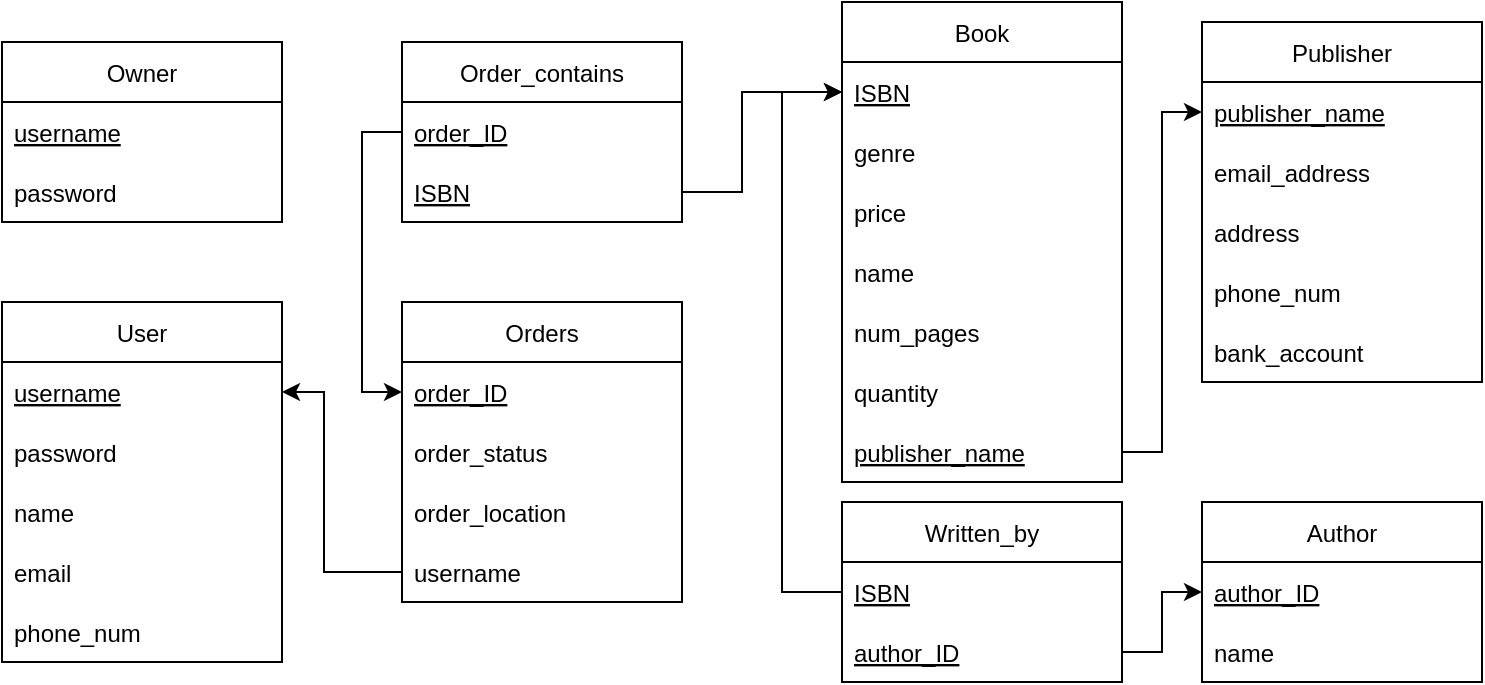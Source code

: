 <mxfile version="16.0.0" type="github">
  <diagram id="4dcQhyePsNyOAJ7MsxBL" name="Page-1">
    <mxGraphModel dx="2109" dy="519" grid="1" gridSize="10" guides="1" tooltips="1" connect="1" arrows="1" fold="1" page="1" pageScale="1" pageWidth="850" pageHeight="1100" math="0" shadow="0">
      <root>
        <mxCell id="0" />
        <mxCell id="1" parent="0" />
        <mxCell id="VHwmfllK9-3ZqzZavVw2-38" value="Author" style="swimlane;fontStyle=0;childLayout=stackLayout;horizontal=1;startSize=30;horizontalStack=0;resizeParent=1;resizeParentMax=0;resizeLast=0;collapsible=1;marginBottom=0;" parent="1" vertex="1">
          <mxGeometry x="460" y="320" width="140" height="90" as="geometry" />
        </mxCell>
        <mxCell id="VHwmfllK9-3ZqzZavVw2-39" value="author_ID" style="text;strokeColor=none;fillColor=none;align=left;verticalAlign=middle;spacingLeft=4;spacingRight=4;overflow=hidden;points=[[0,0.5],[1,0.5]];portConstraint=eastwest;rotatable=0;fontStyle=4" parent="VHwmfllK9-3ZqzZavVw2-38" vertex="1">
          <mxGeometry y="30" width="140" height="30" as="geometry" />
        </mxCell>
        <mxCell id="VHwmfllK9-3ZqzZavVw2-40" value="name" style="text;strokeColor=none;fillColor=none;align=left;verticalAlign=middle;spacingLeft=4;spacingRight=4;overflow=hidden;points=[[0,0.5],[1,0.5]];portConstraint=eastwest;rotatable=0;" parent="VHwmfllK9-3ZqzZavVw2-38" vertex="1">
          <mxGeometry y="60" width="140" height="30" as="geometry" />
        </mxCell>
        <mxCell id="VHwmfllK9-3ZqzZavVw2-42" value="Written_by" style="swimlane;fontStyle=0;childLayout=stackLayout;horizontal=1;startSize=30;horizontalStack=0;resizeParent=1;resizeParentMax=0;resizeLast=0;collapsible=1;marginBottom=0;" parent="1" vertex="1">
          <mxGeometry x="280" y="320" width="140" height="90" as="geometry" />
        </mxCell>
        <mxCell id="VHwmfllK9-3ZqzZavVw2-43" value="ISBN" style="text;strokeColor=none;fillColor=none;align=left;verticalAlign=middle;spacingLeft=4;spacingRight=4;overflow=hidden;points=[[0,0.5],[1,0.5]];portConstraint=eastwest;rotatable=0;fontStyle=4" parent="VHwmfllK9-3ZqzZavVw2-42" vertex="1">
          <mxGeometry y="30" width="140" height="30" as="geometry" />
        </mxCell>
        <mxCell id="VHwmfllK9-3ZqzZavVw2-44" value="author_ID" style="text;strokeColor=none;fillColor=none;align=left;verticalAlign=middle;spacingLeft=4;spacingRight=4;overflow=hidden;points=[[0,0.5],[1,0.5]];portConstraint=eastwest;rotatable=0;fontStyle=4" parent="VHwmfllK9-3ZqzZavVw2-42" vertex="1">
          <mxGeometry y="60" width="140" height="30" as="geometry" />
        </mxCell>
        <mxCell id="VHwmfllK9-3ZqzZavVw2-46" value="" style="edgeStyle=orthogonalEdgeStyle;rounded=0;orthogonalLoop=1;jettySize=auto;html=1;entryX=0;entryY=0.5;entryDx=0;entryDy=0;" parent="1" source="VHwmfllK9-3ZqzZavVw2-44" target="VHwmfllK9-3ZqzZavVw2-39" edge="1">
          <mxGeometry relative="1" as="geometry" />
        </mxCell>
        <mxCell id="VHwmfllK9-3ZqzZavVw2-47" value="Book" style="swimlane;fontStyle=0;childLayout=stackLayout;horizontal=1;startSize=30;horizontalStack=0;resizeParent=1;resizeParentMax=0;resizeLast=0;collapsible=1;marginBottom=0;" parent="1" vertex="1">
          <mxGeometry x="280" y="70" width="140" height="240" as="geometry" />
        </mxCell>
        <mxCell id="VHwmfllK9-3ZqzZavVw2-48" value="ISBN" style="text;strokeColor=none;fillColor=none;align=left;verticalAlign=middle;spacingLeft=4;spacingRight=4;overflow=hidden;points=[[0,0.5],[1,0.5]];portConstraint=eastwest;rotatable=0;fontStyle=4" parent="VHwmfllK9-3ZqzZavVw2-47" vertex="1">
          <mxGeometry y="30" width="140" height="30" as="geometry" />
        </mxCell>
        <mxCell id="VHwmfllK9-3ZqzZavVw2-49" value="genre" style="text;strokeColor=none;fillColor=none;align=left;verticalAlign=middle;spacingLeft=4;spacingRight=4;overflow=hidden;points=[[0,0.5],[1,0.5]];portConstraint=eastwest;rotatable=0;fontStyle=0" parent="VHwmfllK9-3ZqzZavVw2-47" vertex="1">
          <mxGeometry y="60" width="140" height="30" as="geometry" />
        </mxCell>
        <mxCell id="VHwmfllK9-3ZqzZavVw2-53" value="price" style="text;strokeColor=none;fillColor=none;align=left;verticalAlign=middle;spacingLeft=4;spacingRight=4;overflow=hidden;points=[[0,0.5],[1,0.5]];portConstraint=eastwest;rotatable=0;fontStyle=0" parent="VHwmfllK9-3ZqzZavVw2-47" vertex="1">
          <mxGeometry y="90" width="140" height="30" as="geometry" />
        </mxCell>
        <mxCell id="VHwmfllK9-3ZqzZavVw2-54" value="name" style="text;strokeColor=none;fillColor=none;align=left;verticalAlign=middle;spacingLeft=4;spacingRight=4;overflow=hidden;points=[[0,0.5],[1,0.5]];portConstraint=eastwest;rotatable=0;fontStyle=0" parent="VHwmfllK9-3ZqzZavVw2-47" vertex="1">
          <mxGeometry y="120" width="140" height="30" as="geometry" />
        </mxCell>
        <mxCell id="VHwmfllK9-3ZqzZavVw2-55" value="num_pages" style="text;strokeColor=none;fillColor=none;align=left;verticalAlign=middle;spacingLeft=4;spacingRight=4;overflow=hidden;points=[[0,0.5],[1,0.5]];portConstraint=eastwest;rotatable=0;fontStyle=0" parent="VHwmfllK9-3ZqzZavVw2-47" vertex="1">
          <mxGeometry y="150" width="140" height="30" as="geometry" />
        </mxCell>
        <mxCell id="eXQ6XnDDezXXeyi83_Rx-1" value="quantity" style="text;strokeColor=none;fillColor=none;align=left;verticalAlign=middle;spacingLeft=4;spacingRight=4;overflow=hidden;points=[[0,0.5],[1,0.5]];portConstraint=eastwest;rotatable=0;fontStyle=0" parent="VHwmfllK9-3ZqzZavVw2-47" vertex="1">
          <mxGeometry y="180" width="140" height="30" as="geometry" />
        </mxCell>
        <mxCell id="VHwmfllK9-3ZqzZavVw2-62" value="publisher_name" style="text;strokeColor=none;fillColor=none;align=left;verticalAlign=middle;spacingLeft=4;spacingRight=4;overflow=hidden;points=[[0,0.5],[1,0.5]];portConstraint=eastwest;rotatable=0;fontStyle=4" parent="VHwmfllK9-3ZqzZavVw2-47" vertex="1">
          <mxGeometry y="210" width="140" height="30" as="geometry" />
        </mxCell>
        <mxCell id="VHwmfllK9-3ZqzZavVw2-52" value="" style="edgeStyle=orthogonalEdgeStyle;rounded=0;orthogonalLoop=1;jettySize=auto;html=1;entryX=0;entryY=0.5;entryDx=0;entryDy=0;exitX=0;exitY=0.5;exitDx=0;exitDy=0;" parent="1" source="VHwmfllK9-3ZqzZavVw2-43" target="VHwmfllK9-3ZqzZavVw2-48" edge="1">
          <mxGeometry relative="1" as="geometry">
            <Array as="points">
              <mxPoint x="250" y="365" />
              <mxPoint x="250" y="115" />
            </Array>
          </mxGeometry>
        </mxCell>
        <mxCell id="VHwmfllK9-3ZqzZavVw2-56" value="Publisher" style="swimlane;fontStyle=0;childLayout=stackLayout;horizontal=1;startSize=30;horizontalStack=0;resizeParent=1;resizeParentMax=0;resizeLast=0;collapsible=1;marginBottom=0;" parent="1" vertex="1">
          <mxGeometry x="460" y="80" width="140" height="180" as="geometry" />
        </mxCell>
        <mxCell id="VHwmfllK9-3ZqzZavVw2-57" value="publisher_name" style="text;strokeColor=none;fillColor=none;align=left;verticalAlign=middle;spacingLeft=4;spacingRight=4;overflow=hidden;points=[[0,0.5],[1,0.5]];portConstraint=eastwest;rotatable=0;fontStyle=4" parent="VHwmfllK9-3ZqzZavVw2-56" vertex="1">
          <mxGeometry y="30" width="140" height="30" as="geometry" />
        </mxCell>
        <mxCell id="VHwmfllK9-3ZqzZavVw2-58" value="email_address" style="text;strokeColor=none;fillColor=none;align=left;verticalAlign=middle;spacingLeft=4;spacingRight=4;overflow=hidden;points=[[0,0.5],[1,0.5]];portConstraint=eastwest;rotatable=0;fontStyle=0" parent="VHwmfllK9-3ZqzZavVw2-56" vertex="1">
          <mxGeometry y="60" width="140" height="30" as="geometry" />
        </mxCell>
        <mxCell id="VHwmfllK9-3ZqzZavVw2-59" value="address" style="text;strokeColor=none;fillColor=none;align=left;verticalAlign=middle;spacingLeft=4;spacingRight=4;overflow=hidden;points=[[0,0.5],[1,0.5]];portConstraint=eastwest;rotatable=0;fontStyle=0" parent="VHwmfllK9-3ZqzZavVw2-56" vertex="1">
          <mxGeometry y="90" width="140" height="30" as="geometry" />
        </mxCell>
        <mxCell id="VHwmfllK9-3ZqzZavVw2-60" value="phone_num" style="text;strokeColor=none;fillColor=none;align=left;verticalAlign=middle;spacingLeft=4;spacingRight=4;overflow=hidden;points=[[0,0.5],[1,0.5]];portConstraint=eastwest;rotatable=0;fontStyle=0" parent="VHwmfllK9-3ZqzZavVw2-56" vertex="1">
          <mxGeometry y="120" width="140" height="30" as="geometry" />
        </mxCell>
        <mxCell id="VHwmfllK9-3ZqzZavVw2-61" value="bank_account" style="text;strokeColor=none;fillColor=none;align=left;verticalAlign=middle;spacingLeft=4;spacingRight=4;overflow=hidden;points=[[0,0.5],[1,0.5]];portConstraint=eastwest;rotatable=0;fontStyle=0" parent="VHwmfllK9-3ZqzZavVw2-56" vertex="1">
          <mxGeometry y="150" width="140" height="30" as="geometry" />
        </mxCell>
        <mxCell id="VHwmfllK9-3ZqzZavVw2-66" style="edgeStyle=orthogonalEdgeStyle;rounded=0;orthogonalLoop=1;jettySize=auto;html=1;entryX=0;entryY=0.5;entryDx=0;entryDy=0;" parent="1" source="VHwmfllK9-3ZqzZavVw2-62" target="VHwmfllK9-3ZqzZavVw2-57" edge="1">
          <mxGeometry relative="1" as="geometry" />
        </mxCell>
        <mxCell id="GzCAryKd6ahWDb1arbAQ-1" value="Owner" style="swimlane;fontStyle=0;childLayout=stackLayout;horizontal=1;startSize=30;horizontalStack=0;resizeParent=1;resizeParentMax=0;resizeLast=0;collapsible=1;marginBottom=0;" parent="1" vertex="1">
          <mxGeometry x="-140" y="90" width="140" height="90" as="geometry" />
        </mxCell>
        <mxCell id="GzCAryKd6ahWDb1arbAQ-2" value="username" style="text;strokeColor=none;fillColor=none;align=left;verticalAlign=middle;spacingLeft=4;spacingRight=4;overflow=hidden;points=[[0,0.5],[1,0.5]];portConstraint=eastwest;rotatable=0;fontStyle=4" parent="GzCAryKd6ahWDb1arbAQ-1" vertex="1">
          <mxGeometry y="30" width="140" height="30" as="geometry" />
        </mxCell>
        <mxCell id="GzCAryKd6ahWDb1arbAQ-3" value="password" style="text;strokeColor=none;fillColor=none;align=left;verticalAlign=middle;spacingLeft=4;spacingRight=4;overflow=hidden;points=[[0,0.5],[1,0.5]];portConstraint=eastwest;rotatable=0;fontStyle=0" parent="GzCAryKd6ahWDb1arbAQ-1" vertex="1">
          <mxGeometry y="60" width="140" height="30" as="geometry" />
        </mxCell>
        <mxCell id="GzCAryKd6ahWDb1arbAQ-4" value="User" style="swimlane;fontStyle=0;childLayout=stackLayout;horizontal=1;startSize=30;horizontalStack=0;resizeParent=1;resizeParentMax=0;resizeLast=0;collapsible=1;marginBottom=0;" parent="1" vertex="1">
          <mxGeometry x="-140" y="220" width="140" height="180" as="geometry" />
        </mxCell>
        <mxCell id="GzCAryKd6ahWDb1arbAQ-5" value="username" style="text;strokeColor=none;fillColor=none;align=left;verticalAlign=middle;spacingLeft=4;spacingRight=4;overflow=hidden;points=[[0,0.5],[1,0.5]];portConstraint=eastwest;rotatable=0;fontStyle=4" parent="GzCAryKd6ahWDb1arbAQ-4" vertex="1">
          <mxGeometry y="30" width="140" height="30" as="geometry" />
        </mxCell>
        <mxCell id="GzCAryKd6ahWDb1arbAQ-6" value="password" style="text;strokeColor=none;fillColor=none;align=left;verticalAlign=middle;spacingLeft=4;spacingRight=4;overflow=hidden;points=[[0,0.5],[1,0.5]];portConstraint=eastwest;rotatable=0;fontStyle=0" parent="GzCAryKd6ahWDb1arbAQ-4" vertex="1">
          <mxGeometry y="60" width="140" height="30" as="geometry" />
        </mxCell>
        <mxCell id="GzCAryKd6ahWDb1arbAQ-10" value="name" style="text;strokeColor=none;fillColor=none;align=left;verticalAlign=middle;spacingLeft=4;spacingRight=4;overflow=hidden;points=[[0,0.5],[1,0.5]];portConstraint=eastwest;rotatable=0;fontStyle=0" parent="GzCAryKd6ahWDb1arbAQ-4" vertex="1">
          <mxGeometry y="90" width="140" height="30" as="geometry" />
        </mxCell>
        <mxCell id="GzCAryKd6ahWDb1arbAQ-7" value="email" style="text;strokeColor=none;fillColor=none;align=left;verticalAlign=middle;spacingLeft=4;spacingRight=4;overflow=hidden;points=[[0,0.5],[1,0.5]];portConstraint=eastwest;rotatable=0;fontStyle=0" parent="GzCAryKd6ahWDb1arbAQ-4" vertex="1">
          <mxGeometry y="120" width="140" height="30" as="geometry" />
        </mxCell>
        <mxCell id="GzCAryKd6ahWDb1arbAQ-9" value="phone_num" style="text;strokeColor=none;fillColor=none;align=left;verticalAlign=middle;spacingLeft=4;spacingRight=4;overflow=hidden;points=[[0,0.5],[1,0.5]];portConstraint=eastwest;rotatable=0;fontStyle=0" parent="GzCAryKd6ahWDb1arbAQ-4" vertex="1">
          <mxGeometry y="150" width="140" height="30" as="geometry" />
        </mxCell>
        <mxCell id="GzCAryKd6ahWDb1arbAQ-11" value="Orders" style="swimlane;fontStyle=0;childLayout=stackLayout;horizontal=1;startSize=30;horizontalStack=0;resizeParent=1;resizeParentMax=0;resizeLast=0;collapsible=1;marginBottom=0;" parent="1" vertex="1">
          <mxGeometry x="60" y="220" width="140" height="150" as="geometry" />
        </mxCell>
        <mxCell id="GzCAryKd6ahWDb1arbAQ-12" value="order_ID" style="text;strokeColor=none;fillColor=none;align=left;verticalAlign=middle;spacingLeft=4;spacingRight=4;overflow=hidden;points=[[0,0.5],[1,0.5]];portConstraint=eastwest;rotatable=0;fontStyle=4" parent="GzCAryKd6ahWDb1arbAQ-11" vertex="1">
          <mxGeometry y="30" width="140" height="30" as="geometry" />
        </mxCell>
        <mxCell id="GzCAryKd6ahWDb1arbAQ-16" value="order_status" style="text;strokeColor=none;fillColor=none;align=left;verticalAlign=middle;spacingLeft=4;spacingRight=4;overflow=hidden;points=[[0,0.5],[1,0.5]];portConstraint=eastwest;rotatable=0;fontStyle=0" parent="GzCAryKd6ahWDb1arbAQ-11" vertex="1">
          <mxGeometry y="60" width="140" height="30" as="geometry" />
        </mxCell>
        <mxCell id="GzCAryKd6ahWDb1arbAQ-17" value="order_location" style="text;strokeColor=none;fillColor=none;align=left;verticalAlign=middle;spacingLeft=4;spacingRight=4;overflow=hidden;points=[[0,0.5],[1,0.5]];portConstraint=eastwest;rotatable=0;fontStyle=0" parent="GzCAryKd6ahWDb1arbAQ-11" vertex="1">
          <mxGeometry y="90" width="140" height="30" as="geometry" />
        </mxCell>
        <mxCell id="GzCAryKd6ahWDb1arbAQ-18" value="username" style="text;strokeColor=none;fillColor=none;align=left;verticalAlign=middle;spacingLeft=4;spacingRight=4;overflow=hidden;points=[[0,0.5],[1,0.5]];portConstraint=eastwest;rotatable=0;fontStyle=0" parent="GzCAryKd6ahWDb1arbAQ-11" vertex="1">
          <mxGeometry y="120" width="140" height="30" as="geometry" />
        </mxCell>
        <mxCell id="GzCAryKd6ahWDb1arbAQ-20" style="edgeStyle=orthogonalEdgeStyle;rounded=0;orthogonalLoop=1;jettySize=auto;html=1;entryX=1;entryY=0.5;entryDx=0;entryDy=0;exitX=0;exitY=0.5;exitDx=0;exitDy=0;" parent="1" source="GzCAryKd6ahWDb1arbAQ-18" target="GzCAryKd6ahWDb1arbAQ-5" edge="1">
          <mxGeometry relative="1" as="geometry">
            <mxPoint x="51" y="355" as="sourcePoint" />
            <mxPoint x="1" y="265" as="targetPoint" />
            <Array as="points">
              <mxPoint x="21" y="355" />
              <mxPoint x="21" y="265" />
            </Array>
          </mxGeometry>
        </mxCell>
        <mxCell id="GzCAryKd6ahWDb1arbAQ-21" value="Order_contains" style="swimlane;fontStyle=0;childLayout=stackLayout;horizontal=1;startSize=30;horizontalStack=0;resizeParent=1;resizeParentMax=0;resizeLast=0;collapsible=1;marginBottom=0;" parent="1" vertex="1">
          <mxGeometry x="60" y="90" width="140" height="90" as="geometry" />
        </mxCell>
        <mxCell id="GzCAryKd6ahWDb1arbAQ-22" value="order_ID" style="text;strokeColor=none;fillColor=none;align=left;verticalAlign=middle;spacingLeft=4;spacingRight=4;overflow=hidden;points=[[0,0.5],[1,0.5]];portConstraint=eastwest;rotatable=0;fontStyle=4" parent="GzCAryKd6ahWDb1arbAQ-21" vertex="1">
          <mxGeometry y="30" width="140" height="30" as="geometry" />
        </mxCell>
        <mxCell id="GzCAryKd6ahWDb1arbAQ-25" value="ISBN" style="text;strokeColor=none;fillColor=none;align=left;verticalAlign=middle;spacingLeft=4;spacingRight=4;overflow=hidden;points=[[0,0.5],[1,0.5]];portConstraint=eastwest;rotatable=0;fontStyle=4" parent="GzCAryKd6ahWDb1arbAQ-21" vertex="1">
          <mxGeometry y="60" width="140" height="30" as="geometry" />
        </mxCell>
        <mxCell id="GzCAryKd6ahWDb1arbAQ-26" style="edgeStyle=orthogonalEdgeStyle;rounded=0;orthogonalLoop=1;jettySize=auto;html=1;entryX=0;entryY=0.5;entryDx=0;entryDy=0;" parent="1" source="GzCAryKd6ahWDb1arbAQ-25" target="VHwmfllK9-3ZqzZavVw2-48" edge="1">
          <mxGeometry relative="1" as="geometry">
            <Array as="points">
              <mxPoint x="230" y="165" />
              <mxPoint x="230" y="115" />
            </Array>
          </mxGeometry>
        </mxCell>
        <mxCell id="GzCAryKd6ahWDb1arbAQ-27" style="edgeStyle=orthogonalEdgeStyle;rounded=0;orthogonalLoop=1;jettySize=auto;html=1;entryX=0;entryY=0.5;entryDx=0;entryDy=0;exitX=0;exitY=0.5;exitDx=0;exitDy=0;" parent="1" source="GzCAryKd6ahWDb1arbAQ-22" target="GzCAryKd6ahWDb1arbAQ-12" edge="1">
          <mxGeometry relative="1" as="geometry">
            <Array as="points">
              <mxPoint x="40" y="135" />
              <mxPoint x="40" y="265" />
            </Array>
          </mxGeometry>
        </mxCell>
      </root>
    </mxGraphModel>
  </diagram>
</mxfile>
